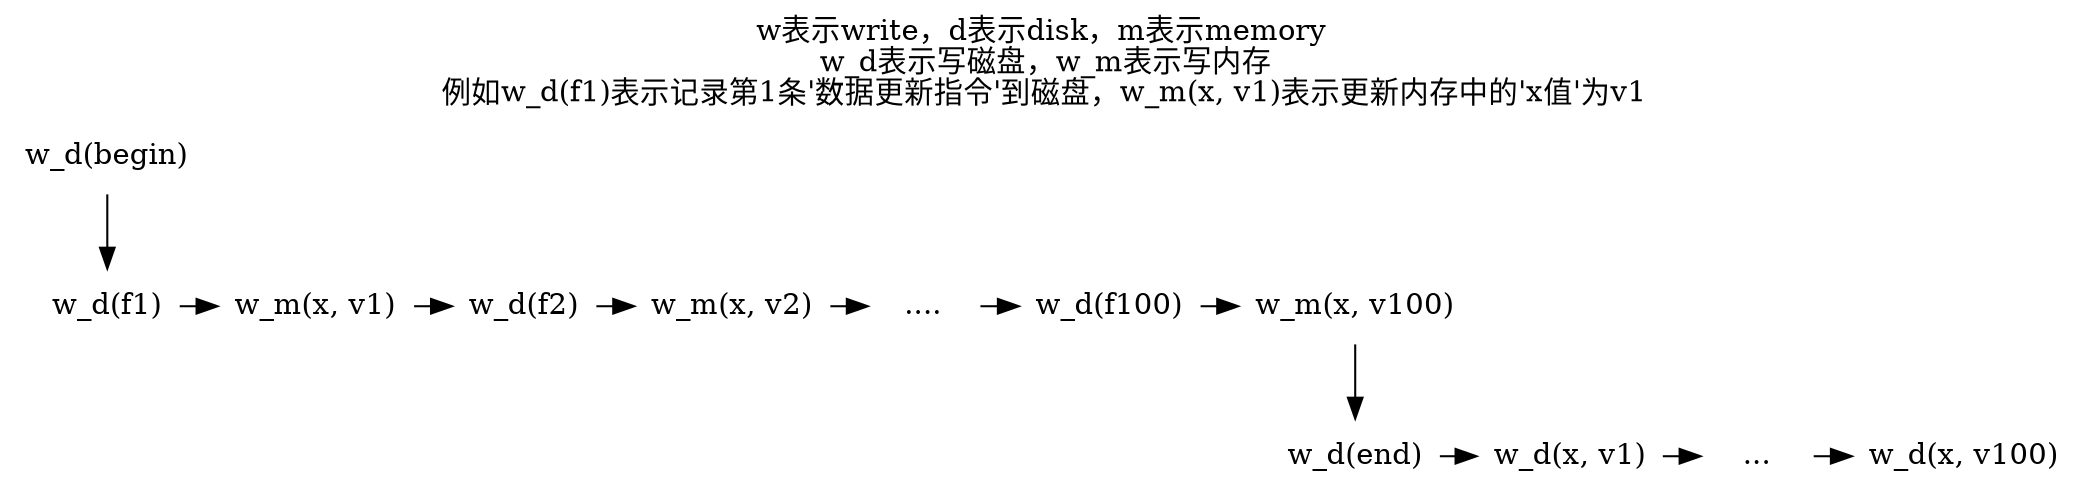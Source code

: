 digraph{
  label = "w表示write，d表示disk，m表示memory\n w_d表示写磁盘，w_m表示写内存\n 例如w_d(f1)表示记录第1条'数据更新指令'到磁盘，w_m(x, v1)表示更新内存中的'x值'为v1";
  labelloc = "t";

  node [shape=plaintext]
  edge [arrowhead=normal,arrowtail=curve]
  {rank=same; "w_d(f1)"; "w_m(x, v1)"; "w_d(f2)"; "w_m(x, v2)" 
  ; "...."; "w_d(f100)"; "w_m(x, v100)"}

  {rank=same; "w_d(end)"; "w_d(x, v1)"; "..."; "w_d(x, v100)"}

  "w_d(begin)" -> "w_d(f1)" -> "w_m(x, v1)" -> "w_d(f2)" -> "w_m(x, v2)" 
  -> "...." -> "w_d(f100)" -> "w_m(x, v100)" -> "w_d(end)"
  -> "w_d(x, v1)" -> "..." -> "w_d(x, v100)" 
}